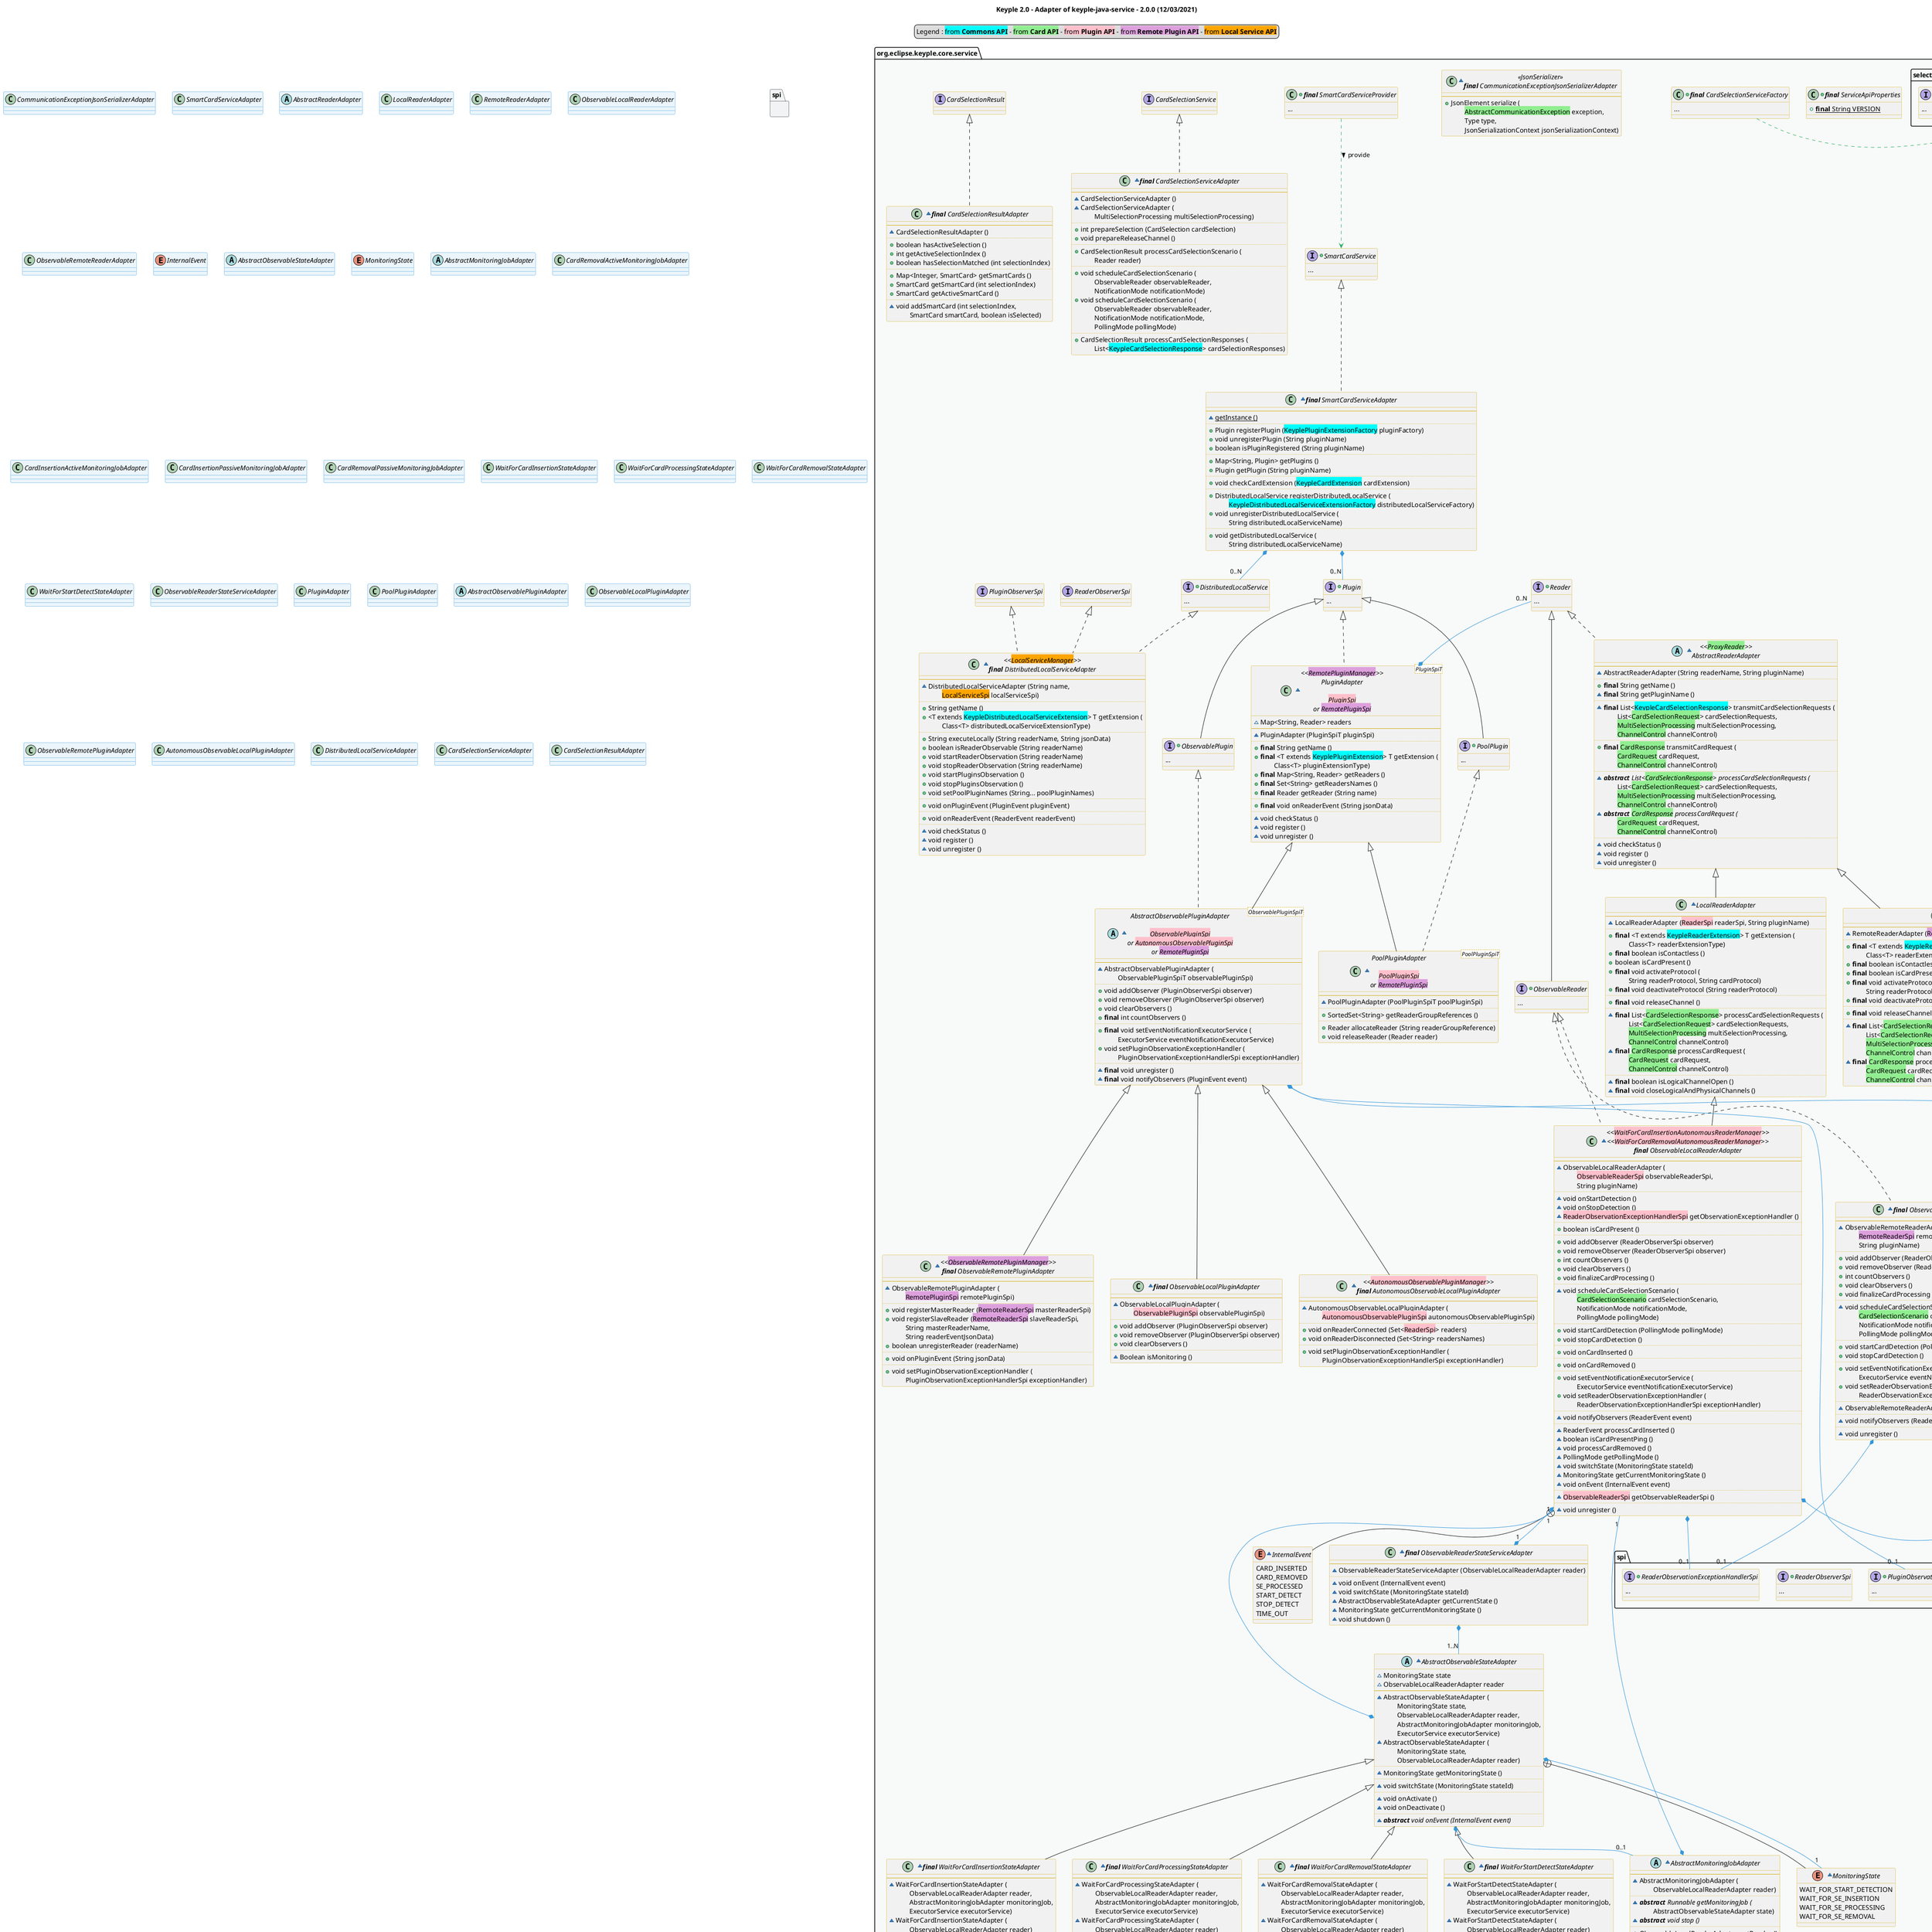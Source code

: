 @startuml
title
    Keyple 2.0 - Adapter of keyple-java-service - 2.0.0 (12/03/2021)
end title

' == THEME ==

'Couleurs issues de : https://htmlcolorcodes.com/fr/tableau-de-couleur/tableau-de-couleur-design-plat/
!define C_GREY1 F8F9F9
!define C_GREY2 F2F3F4
!define C_GREY3 E5E7E9
!define C_GREY4 D7DBDD
!define C_GREY5 CACFD2
!define C_GREY6 BDC3C7
!define C_LINK 3498DB
!define C_USE 27AE60

skinparam Shadowing false
skinparam ClassFontStyle italic
skinparam ClassBorderColor #D4AC0D
skinparam stereotypeABorderColor #A9DCDF
skinparam stereotypeIBorderColor #B4A7E5
skinparam stereotypeCBorderColor #ADD1B2
skinparam stereotypeEBorderColor #EB93DF
' Red
skinparam ClassBackgroundColor<<red>> #FDEDEC
skinparam ClassBorderColor<<red>> #E74C3C
hide <<red>> stereotype
' Purple
skinparam ClassBackgroundColor<<purple>> #F4ECF7
skinparam ClassBorderColor<<purple>> #8E44AD
hide <<purple>> stereotype
' blue
skinparam ClassBackgroundColor<<blue>> #EBF5FB
skinparam ClassBorderColor<<blue>> #3498DB
hide <<blue>> stereotype
' Green
skinparam ClassBackgroundColor<<green>> #E9F7EF
skinparam ClassBorderColor<<green>> #27AE60
hide <<green>> stereotype
' Grey
skinparam ClassBackgroundColor<<grey>> #EAECEE
skinparam ClassBorderColor<<grey>> #2C3E50
hide <<grey>> stereotype

' == CONTENT ==

legend top
    Legend : <back:cyan>from **Commons API**</back> - <back:lightGreen>from **Card API**</back> - <back:pink>from **Plugin API**</back> - <back:plum>from **Remote Plugin API**</back> - <back:orange>from **Local Service API**</back>
end legend

package "org.eclipse.keyple.core.service" as service {
    ' SPI
    package spi {
        +interface PluginObserverSpi {
            ...
        }
        +interface PluginObservationExceptionHandlerSpi {
            ...
        }
        +interface ReaderObserverSpi {
            ...
        }
        +interface ReaderObservationExceptionHandlerSpi {
            ...
        }
    }
    ' SERVICE
    +class "**final** ServiceApiProperties" as ApiProperties {
        +{static} **final** String VERSION
    }
    +class "**final** SmartCardServiceProvider" as SmartCardServiceProvider {
        ...
    }
    +interface SmartCardService {
        ...
    }
    +interface Plugin {
        ...
    }
    +interface DistributedLocalService {
        ...
    }
    +interface ObservablePlugin extends Plugin {
        ...
    }
    +interface PoolPlugin extends Plugin {
        ...
    }
    +interface Reader {
        ...
    }
    +interface ObservableReader extends Reader {
        ...
    }

    ' ADAPTERS
    ~class "<<JsonSerializer>>\n**final** CommunicationExceptionJsonSerializerAdapter" as CommunicationExceptionJsonSerializerAdapter {
        --
        +JsonElement serialize (
            \t<back:lightGreen>AbstractCommunicationException</back> exception,
            \tType type,
            \tJsonSerializationContext jsonSerializationContext)
    }
    ~class "**final** SmartCardServiceAdapter" as SmartCardServiceAdapter implements SmartCardService {
        --
        ~{static} getInstance ()
        ..
        +Plugin registerPlugin (<back:cyan>KeyplePluginExtensionFactory</back> pluginFactory)
        +void unregisterPlugin (String pluginName)
        +boolean isPluginRegistered (String pluginName)
        ..
        +Map<String, Plugin> getPlugins ()
        +Plugin getPlugin (String pluginName)
        ..
        +void checkCardExtension (<back:cyan>KeypleCardExtension</back> cardExtension)
        ..
        +DistributedLocalService registerDistributedLocalService (
            \t<back:cyan>KeypleDistributedLocalServiceExtensionFactory</back> distributedLocalServiceFactory)
        +void unregisterDistributedLocalService (
            \tString distributedLocalServiceName)
        ..
        +void getDistributedLocalService (
            \tString distributedLocalServiceName)
    }
    ' PLUGIN
    ~class "<<<back:plum>RemotePluginManager</back>>>\nPluginAdapter\n\n<back:pink>PluginSpi</back>\nor <back:plum>RemotePluginSpi</back>" as PluginAdapter<PluginSpiT> implements Plugin {
        ~Map<String, Reader> readers
        --
        ~PluginAdapter (PluginSpiT pluginSpi)
        ..
        +**final** String getName ()
        +**final** <T extends <back:cyan>KeyplePluginExtension</back>> T getExtension (
            \tClass<T> pluginExtensionType)
        +**final** Map<String, Reader> getReaders ()
        +**final** Set<String> getReadersNames ()
        +**final** Reader getReader (String name)
        ..
        +**final** void onReaderEvent (String jsonData)
        ..
        ~void checkStatus ()
        ~void register ()
        ~void unregister ()
    }
    ~class "<<<back:orange>LocalServiceManager</back>>>\n**final** DistributedLocalServiceAdapter" as DistributedLocalServiceAdapter implements DistributedLocalService, PluginObserverSpi, ReaderObserverSpi {
        --
        ~DistributedLocalServiceAdapter (String name,
            \t<back:orange>LocalServiceSpi</back> localServiceSpi)
        ..
        +String getName ()
        +<T extends <back:cyan>KeypleDistributedLocalServiceExtension</back>> T getExtension (
            \tClass<T> distributedLocalServiceExtensionType)
        ..
        +String executeLocally (String readerName, String jsonData)
        +boolean isReaderObservable (String readerName)
        +void startReaderObservation (String readerName)
        +void stopReaderObservation (String readerName)
        +void startPluginsObservation ()
        +void stopPluginsObservation ()
        +void setPoolPluginNames (String... poolPluginNames)
        ..
        +void onPluginEvent (PluginEvent pluginEvent)
        ..
        +void onReaderEvent (ReaderEvent readerEvent)
        ..
        ~void checkStatus ()
        ~void register ()
        ~void unregister ()
    }
    ~class "PoolPluginAdapter\n\n<back:pink>PoolPluginSpi</back>\nor <back:plum>RemotePluginSpi</back>" as PoolPluginAdapter<PoolPluginSpiT> extends PluginAdapter implements PoolPlugin {
        --
        ~PoolPluginAdapter (PoolPluginSpiT poolPluginSpi)
        ..
        +SortedSet<String> getReaderGroupReferences ()
        ..
        +Reader allocateReader (String readerGroupReference)
        +void releaseReader (Reader reader)
    }
    ~abstract class "AbstractObservablePluginAdapter\n\n<back:pink>ObservablePluginSpi</back>\nor <back:pink>AutonomousObservablePluginSpi</back>\nor <back:plum>RemotePluginSpi</back>" as AbstractObservablePluginAdapter<ObservablePluginSpiT> extends PluginAdapter implements ObservablePlugin {
        --
        ~AbstractObservablePluginAdapter (
            \tObservablePluginSpiT observablePluginSpi)
        ..
        +void addObserver (PluginObserverSpi observer)
        +void removeObserver (PluginObserverSpi observer)
        +void clearObservers ()
        +**final** int countObservers ()
        ..
        +**final** void setEventNotificationExecutorService (
            \tExecutorService eventNotificationExecutorService)
        +void setPluginObservationExceptionHandler (
            \tPluginObservationExceptionHandlerSpi exceptionHandler)
        ..
        ~**final** void unregister ()
        ~**final** void notifyObservers (PluginEvent event)
    }
    ~class "<<<back:plum>ObservableRemotePluginManager</back>>>\n**final** ObservableRemotePluginAdapter" as ObservableRemotePluginAdapter extends AbstractObservablePluginAdapter {
        --
        ~ObservableRemotePluginAdapter (
            \t<back:plum>RemotePluginSpi</back> remotePluginSpi)
        ..
        +void registerMasterReader (<back:plum>RemoteReaderSpi</back> masterReaderSpi)
        +void registerSlaveReader (<back:plum>RemoteReaderSpi</back> slaveReaderSpi,
            \tString masterReaderName,
            \tString readerEventJsonData)
        +boolean unregisterReader (readerName)
        ..
        +void onPluginEvent (String jsonData)
        ..
        +void setPluginObservationExceptionHandler (
            \tPluginObservationExceptionHandlerSpi exceptionHandler)
    }
    ~class "**final** ObservableLocalPluginAdapter" as ObservableLocalPluginAdapter extends AbstractObservablePluginAdapter {
        --
        ~ObservableLocalPluginAdapter (
            \t<back:pink>ObservablePluginSpi</back> observablePluginSpi)
        ..
        +void addObserver (PluginObserverSpi observer)
        +void removeObserver (PluginObserverSpi observer)
        +void clearObservers ()
        ..
        ~Boolean isMonitoring ()
    }
    ~class "<<<back:pink>AutonomousObservablePluginManager</back>>>\n**final** AutonomousObservableLocalPluginAdapter" as AutonomousObservableLocalPluginAdapter extends AbstractObservablePluginAdapter {
        --
        ~AutonomousObservableLocalPluginAdapter (
            \t<back:pink>AutonomousObservablePluginSpi</back> autonomousObservablePluginSpi)
        ..
        +void onReaderConnected (Set<<back:pink>ReaderSpi</back>> readers)
        +void onReaderDisconnected (Set<String> readersNames)
        ..
        +void setPluginObservationExceptionHandler (
            \tPluginObservationExceptionHandlerSpi exceptionHandler)
    }
    ' READERS
    ~abstract class "<<<back:lightGreen>ProxyReader</back>>>\nAbstractReaderAdapter" as AbstractReaderAdapter implements Reader {
        --
        ~AbstractReaderAdapter (String readerName, String pluginName)
        ..
        +**final** String getName ()
        ~**final** String getPluginName ()
        ..
        ~**final** List<<back:cyan>KeypleCardSelectionResponse</back>> transmitCardSelectionRequests (
            \tList<<back:lightGreen>CardSelectionRequest</back>> cardSelectionRequests,
            \t<back:lightGreen>MultiSelectionProcessing</back> multiSelectionProcessing,
            \t<back:lightGreen>ChannelControl</back> channelControl)
        ..
        +**final** <back:lightGreen>CardResponse</back> transmitCardRequest (
            \t<back:lightGreen>CardRequest</back> cardRequest,
            \t<back:lightGreen>ChannelControl</back> channelControl)
        ..
        ~{abstract} **abstract** List<<back:lightGreen>CardSelectionResponse</back>> processCardSelectionRequests (
            \tList<<back:lightGreen>CardSelectionRequest</back>> cardSelectionRequests,
            \t<back:lightGreen>MultiSelectionProcessing</back> multiSelectionProcessing,
            \t<back:lightGreen>ChannelControl</back> channelControl)
        ~{abstract} **abstract** <back:lightGreen>CardResponse</back> processCardRequest (
            \t<back:lightGreen>CardRequest</back> cardRequest,
            \t<back:lightGreen>ChannelControl</back> channelControl)
        ..
        ~void checkStatus ()
        ~void register ()
        ~void unregister ()
    }
    ~class LocalReaderAdapter extends AbstractReaderAdapter {
        --
        ~LocalReaderAdapter (<back:pink>ReaderSpi</back> readerSpi, String pluginName)
        ..
        +**final** <T extends <back:cyan>KeypleReaderExtension</back>> T getExtension (
            \tClass<T> readerExtensionType)
        +**final** boolean isContactless ()
        +boolean isCardPresent ()
        +**final** void activateProtocol (
            \tString readerProtocol, String cardProtocol)
        +**final** void deactivateProtocol (String readerProtocol)
        ..
        +**final** void releaseChannel ()
        ..
        ~**final** List<<back:lightGreen>CardSelectionResponse</back>> processCardSelectionRequests (
            \tList<<back:lightGreen>CardSelectionRequest</back>> cardSelectionRequests,
            \t<back:lightGreen>MultiSelectionProcessing</back> multiSelectionProcessing,
            \t<back:lightGreen>ChannelControl</back> channelControl)
        ~**final** <back:lightGreen>CardResponse</back> processCardRequest (
            \t<back:lightGreen>CardRequest</back> cardRequest,
            \t<back:lightGreen>ChannelControl</back> channelControl)
        ..
        ~**final** boolean isLogicalChannelOpen ()
        ~**final** void closeLogicalAndPhysicalChannels ()
    }
    ~class RemoteReaderAdapter extends AbstractReaderAdapter {
        --
        ~RemoteReaderAdapter (<back:plum>RemoteReaderSpi</back> remoteReaderSpi, String pluginName)
        ..
        +**final** <T extends <back:cyan>KeypleReaderExtension</back>> T getExtension (
            \tClass<T> readerExtensionType)
        +**final** boolean isContactless ()
        +**final** boolean isCardPresent ()
        +**final** void activateProtocol (
            \tString readerProtocol, String cardProtocol)
        +**final** void deactivateProtocol (String readerProtocol)
        ..
        +**final** void releaseChannel ()
        ..
        ~**final** List<<back:lightGreen>CardSelectionResponse</back>> processCardSelectionRequests (
            \tList<<back:lightGreen>CardSelectionRequest</back>> cardSelectionRequests,
            \t<back:lightGreen>MultiSelectionProcessing</back> multiSelectionProcessing,
            \t<back:lightGreen>ChannelControl</back> channelControl)
        ~**final** <back:lightGreen>CardResponse</back> processCardRequest (
            \t<back:lightGreen>CardRequest</back> cardRequest,
            \t<back:lightGreen>ChannelControl</back> channelControl)
    }
    ~class "<<<back:pink>WaitForCardInsertionAutonomousReaderManager</back>>>\n<<<back:pink>WaitForCardRemovalAutonomousReaderManager</back>>>\n**final** ObservableLocalReaderAdapter" as ObservableLocalReaderAdapter extends LocalReaderAdapter implements ObservableReader {
        --
        ~ObservableLocalReaderAdapter (
            \t<back:pink>ObservableReaderSpi</back> observableReaderSpi,
            \tString pluginName)
        ..
        ~void onStartDetection ()
        ~void onStopDetection ()
        ~<back:pink>ReaderObservationExceptionHandlerSpi</back> getObservationExceptionHandler ()
        ..
        +boolean isCardPresent ()
        ..
        +void addObserver (ReaderObserverSpi observer)
        +void removeObserver (ReaderObserverSpi observer)
        +int countObservers ()
        +void clearObservers ()
        +void finalizeCardProcessing ()
        ..
        ~void scheduleCardSelectionScenario (
            \t<back:lightGreen>CardSelectionScenario</back> cardSelectionScenario,
            \tNotificationMode notificationMode,
            \tPollingMode pollingMode)
        ..
        +void startCardDetection (PollingMode pollingMode)
        +void stopCardDetection ()
        ..
        +void onCardInserted ()
        ..
        +void onCardRemoved ()
        ..
        +void setEventNotificationExecutorService (
            \tExecutorService eventNotificationExecutorService)
        +void setReaderObservationExceptionHandler (
            \tReaderObservationExceptionHandlerSpi exceptionHandler)
        ..
        ~void notifyObservers (ReaderEvent event)
        ..
        ~ReaderEvent processCardInserted ()
        ~boolean isCardPresentPing ()
        ~void processCardRemoved ()
        ~PollingMode getPollingMode ()
        ~void switchState (MonitoringState stateId)
        ~MonitoringState getCurrentMonitoringState ()
        ~void onEvent (InternalEvent event)
        ..
        ~<back:pink>ObservableReaderSpi</back> getObservableReaderSpi ()
        ..
        ~void unregister ()
    }
    ~enum InternalEvent {
        CARD_INSERTED
        CARD_REMOVED
        SE_PROCESSED
        START_DETECT
        STOP_DETECT
        TIME_OUT
    }
    ~class "**final** ObservableRemoteReaderAdapter" as ObservableRemoteReaderAdapter extends RemoteReaderAdapter implements ObservableReader {
        --
        ~ObservableRemoteReaderAdapter (
            \t<back:plum>RemoteReaderSpi</back> remoteReaderSpi,
            \tString pluginName)
        ..
        +void addObserver (ReaderObserverSpi observer)
        +void removeObserver (ReaderObserverSpi observer)
        +int countObservers ()
        +void clearObservers ()
        +void finalizeCardProcessing ()
        ..
        ~void scheduleCardSelectionScenario (
            \t<back:lightGreen>CardSelectionScenario</back> cardSelectionScenario,
            \tNotificationMode notificationMode,
            \tPollingMode pollingMode)
        ..
        +void startCardDetection (PollingMode pollingMode)
        +void stopCardDetection ()
        ..
        +void setEventNotificationExecutorService (
            \tExecutorService eventNotificationExecutorService)
        +void setReaderObservationExceptionHandler (
            \tReaderObservationExceptionHandlerSpi exceptionHandler)
        ..
        ~ObservableRemoteReaderAdapter getMasterReader ()
        ..
        ~void notifyObservers (ReaderEvent event)
        ..
        ~void unregister ()
    }

    ' AUTOMATE
    ~class "**final** ObservableReaderStateServiceAdapter" as ObservableReaderStateServiceAdapter {
        --
        ~ObservableReaderStateServiceAdapter (ObservableLocalReaderAdapter reader)
        ..
        ~void onEvent (InternalEvent event)
        ~void switchState (MonitoringState stateId)
        ~AbstractObservableStateAdapter getCurrentState ()
        ~MonitoringState getCurrentMonitoringState ()
        ~void shutdown ()
    }
    ~abstract class AbstractObservableStateAdapter {
        ~MonitoringState state
        ~ObservableLocalReaderAdapter reader
        --
        ~AbstractObservableStateAdapter (
            \tMonitoringState state,
            \tObservableLocalReaderAdapter reader,
            \tAbstractMonitoringJobAdapter monitoringJob,
            \tExecutorService executorService)
        ~AbstractObservableStateAdapter (
            \tMonitoringState state,
            \tObservableLocalReaderAdapter reader)
        ..
        ~MonitoringState getMonitoringState ()
        ..
        ~void switchState (MonitoringState stateId)
        ..
        ~void onActivate ()
        ~void onDeactivate ()
        ..
        ~{abstract} **abstract** void onEvent (InternalEvent event)
    }
    together {
        ~enum MonitoringState {
            WAIT_FOR_START_DETECTION
            WAIT_FOR_SE_INSERTION
            WAIT_FOR_SE_PROCESSING
            WAIT_FOR_SE_REMOVAL
        }
        ~class "**final** WaitForCardInsertionStateAdapter" as WaitForCardInsertionStateAdapter extends AbstractObservableStateAdapter {
            --
            ~WaitForCardInsertionStateAdapter (
                \tObservableLocalReaderAdapter reader,
                \tAbstractMonitoringJobAdapter monitoringJob,
                \tExecutorService executorService)
            ~WaitForCardInsertionStateAdapter (
                \tObservableLocalReaderAdapter reader)
        }
        ~class "**final** WaitForCardProcessingStateAdapter" as WaitForCardProcessingStateAdapter extends AbstractObservableStateAdapter {
            --
            ~WaitForCardProcessingStateAdapter (
                \tObservableLocalReaderAdapter reader,
                \tAbstractMonitoringJobAdapter monitoringJob,
                \tExecutorService executorService)
            ~WaitForCardProcessingStateAdapter (
                \tObservableLocalReaderAdapter reader)
        }
        ~class "**final** WaitForCardRemovalStateAdapter" as WaitForCardRemovalStateAdapter extends AbstractObservableStateAdapter {
            --
            ~WaitForCardRemovalStateAdapter (
                \tObservableLocalReaderAdapter reader,
                \tAbstractMonitoringJobAdapter monitoringJob,
                \tExecutorService executorService)
            ~WaitForCardRemovalStateAdapter (
                \tObservableLocalReaderAdapter reader)
        }
        ~class "**final** WaitForStartDetectStateAdapter" as WaitForStartDetectStateAdapter extends AbstractObservableStateAdapter {
            --
            ~WaitForStartDetectStateAdapter (
                \tObservableLocalReaderAdapter reader,
                \tAbstractMonitoringJobAdapter monitoringJob,
                \tExecutorService executorService)
            ~WaitForStartDetectStateAdapter (
                \tObservableLocalReaderAdapter reader)
        }
        ~abstract class AbstractMonitoringJobAdapter {
            --
            ~AbstractMonitoringJobAdapter (
                \tObservableLocalReaderAdapter reader)
            ..
            ~{abstract} **abstract** Runnable getMonitoringJob (
                \tAbstractObservableStateAdapter state)
            ~{abstract} **abstract** void stop ()
            ..
            ~ObservableLocalReaderAdapter getReader ()
        }
        ~class "**final** CardRemovalActiveMonitoringJobAdapter" as CardRemovalActiveMonitoringJobAdapter extends AbstractMonitoringJobAdapter {
            --
            ~CardRemovalActiveMonitoringJobAdapter (
                \tObservableLocalReaderAdapter reader)
            ~CardRemovalActiveMonitoringJobAdapter (
                \tObservableLocalReaderAdapter reader,
                \tlong removalWait)
        }
        ~class "**final** CardInsertionActiveMonitoringJobAdapter" as CardInsertionActiveMonitoringJobAdapter extends AbstractMonitoringJobAdapter {
            --
            ~CardInsertionActiveMonitoringJobAdapter (
                \tObservableLocalReaderAdapter reader,
                \tlong waitTimeout,
                \tboolean monitorInsertion)
        }
        ~class "**final** CardInsertionPassiveMonitoringJobAdapter" as CardInsertionPassiveMonitoringJobAdapter extends AbstractMonitoringJobAdapter {
            --
            ~CardInsertionPassiveMonitoringJobAdapter (
                \tObservableLocalReaderAdapter reader)
        }
        ~class "**final** CardRemovalPassiveMonitoringJobAdapter" as CardRemovalPassiveMonitoringJobAdapter extends AbstractMonitoringJobAdapter {
            --
            ~CardRemovalPassiveMonitoringJobAdapter (
                \tObservableLocalReaderAdapter reader)
        }
    }

    ' SELECTION
    +class "**final** CardSelectionServiceFactory" as CardSelectionServiceFactory {
        ...
    }
    package selection {
        +interface CardSelectionService {
            ...
        }
        +interface CardSelectionResult {
            ...
        }
    }
    ' ADAPTERS
    ~class "**final** CardSelectionServiceAdapter" as CardSelectionServiceAdapter implements CardSelectionService {
        --
        ~CardSelectionServiceAdapter ()
        ~CardSelectionServiceAdapter (
            \tMultiSelectionProcessing multiSelectionProcessing)
        ..
        +int prepareSelection (CardSelection cardSelection)
        +void prepareReleaseChannel ()
        ..
        +CardSelectionResult processCardSelectionScenario (
            \tReader reader)
        ..
        +void scheduleCardSelectionScenario (
            \tObservableReader observableReader,
            \tNotificationMode notificationMode)
        +void scheduleCardSelectionScenario (
            \tObservableReader observableReader,
            \tNotificationMode notificationMode,
            \tPollingMode pollingMode)
        ..
        +CardSelectionResult processCardSelectionResponses (
            \tList<<back:cyan>KeypleCardSelectionResponse</back>> cardSelectionResponses)
    }
    ~class "**final** CardSelectionResultAdapter" as CardSelectionResultAdapter implements CardSelectionResult {
        --
        ~CardSelectionResultAdapter ()
        ..
        +boolean hasActiveSelection ()
        +int getActiveSelectionIndex ()
        +boolean hasSelectionMatched (int selectionIndex)
        ..
        +Map<Integer, SmartCard> getSmartCards ()
        +SmartCard getSmartCard (int selectionIndex)
        +SmartCard getActiveSmartCard ()
        ..
        ~void addSmartCard (int selectionIndex,
            \tSmartCard smartCard, boolean isSelected)
    }
}

' Associations

SmartCardServiceProvider ..> SmartCardService #C_USE : provide >

SmartCardServiceAdapter *-- "0..N" Plugin #C_LINK
SmartCardServiceAdapter *-- "0..N" DistributedLocalService #C_LINK

ObservableLocalReaderAdapter +-- InternalEvent
ObservableLocalReaderAdapter "1" *--* "1" ObservableReaderStateServiceAdapter #C_LINK

ObservableReaderStateServiceAdapter *-- "1..N" AbstractObservableStateAdapter #C_LINK

AbstractObservableStateAdapter +-- MonitoringState
AbstractObservableStateAdapter *-- "1" MonitoringState #C_LINK
AbstractObservableStateAdapter *-- "1" ObservableLocalReaderAdapter #C_LINK
AbstractObservableStateAdapter *-- "0..1" AbstractMonitoringJobAdapter #C_LINK

AbstractMonitoringJobAdapter *-up- "1" ObservableLocalReaderAdapter #C_LINK

PluginAdapter *-up- "0..N" Reader #C_LINK

AbstractObservablePluginAdapter *-- "0..N" PluginObserverSpi #C_LINK
AbstractObservablePluginAdapter *-- "0..1" PluginObservationExceptionHandlerSpi #C_LINK

ObservableLocalReaderAdapter *-- "0..N" ReaderObserverSpi #C_LINK
ObservableLocalReaderAdapter *-- "0..1" ReaderObservationExceptionHandlerSpi #C_LINK

ObservableRemoteReaderAdapter *-- "0..N" ReaderObserverSpi #C_LINK
ObservableRemoteReaderAdapter *-- "0..1" ReaderObservationExceptionHandlerSpi #C_LINK
ObservableRemoteReaderAdapter *-- "0..1" ObservableRemoteReaderAdapter #C_LINK : masterReader >

CardSelectionServiceFactory ..> CardSelectionService #C_USE : create >

CardSelectionService ..> CardSelectionResult #C_USE : provide >

' == LAYOUT ==

'CardAPI -[hidden]- SmartCardService

' == STYLE ==

package service #C_GREY1 {}
package spi #C_GREY2 {}

class CommunicationExceptionJsonSerializerAdapter <<blue>>
class SmartCardServiceAdapter <<blue>>
abstract class AbstractReaderAdapter <<blue>>
class LocalReaderAdapter <<blue>>
class RemoteReaderAdapter <<blue>>
class ObservableLocalReaderAdapter <<blue>>
class ObservableRemoteReaderAdapter <<blue>>
enum InternalEvent <<blue>>
abstract class AbstractObservableStateAdapter <<blue>>
enum MonitoringState <<blue>>
abstract class AbstractMonitoringJobAdapter <<blue>>
class CardRemovalActiveMonitoringJobAdapter <<blue>>
class CardInsertionActiveMonitoringJobAdapter <<blue>>
class CardInsertionPassiveMonitoringJobAdapter <<blue>>
class CardRemovalPassiveMonitoringJobAdapter <<blue>>
class WaitForCardInsertionStateAdapter <<blue>>
class WaitForCardProcessingStateAdapter <<blue>>
class WaitForCardRemovalStateAdapter <<blue>>
class WaitForStartDetectStateAdapter <<blue>>
class ObservableReaderStateServiceAdapter <<blue>>

class PluginAdapter <<blue>>
class PoolPluginAdapter <<blue>>
abstract class AbstractObservablePluginAdapter <<blue>>
class ObservableLocalPluginAdapter <<blue>>
class ObservableRemotePluginAdapter <<blue>>
class ObservableLocalPluginAdapter <<blue>>
class AutonomousObservableLocalPluginAdapter <<blue>>
class DistributedLocalServiceAdapter <<blue>>

class CardSelectionServiceAdapter <<blue>>
class CardSelectionResultAdapter <<blue>>

@enduml